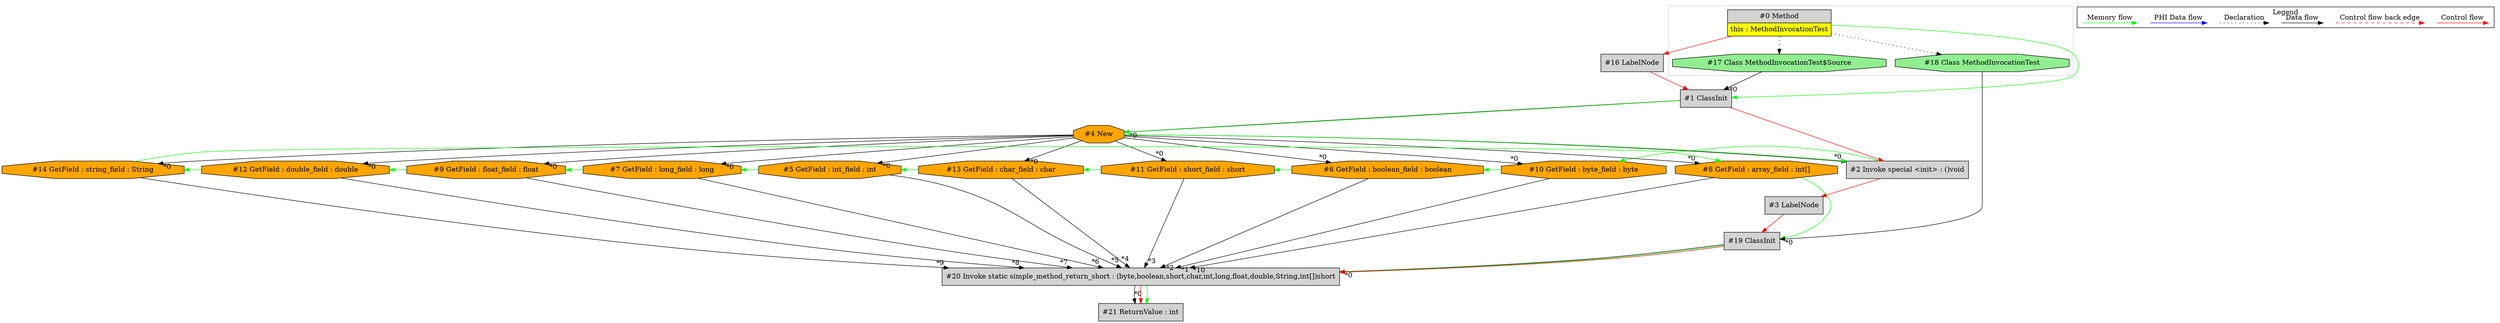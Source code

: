digraph {
 node0[margin="0", label=<<table border="0" cellborder="1" cellspacing="0" cellpadding="5"><tr><td colspan="1">#0 Method</td></tr><tr><td port="prj15" bgcolor="yellow">this : MethodInvocationTest</td></tr></table>>,shape=none, fillcolor=lightgrey, style=filled];
 node16[label="#16 LabelNode",shape=box, fillcolor=lightgrey, style=filled];
 node0 -> node16[labeldistance=2, color=red, fontcolor=red];
 node1[label="#1 ClassInit",shape=box, fillcolor=lightgrey, style=filled];
 node17 -> node1[headlabel="*0", labeldistance=2];
 node16 -> node1[labeldistance=2, color=red, fontcolor=red];
 node0 -> node1[labeldistance=2, color=green, constraint=false];
 node17[label="#17 Class MethodInvocationTest$Source",shape=octagon, fillcolor=lightgreen, style=filled];
 node0 -> node17[style=dotted];
 node2[label="#2 Invoke special <init> : ()void",shape=box, fillcolor=lightgrey, style=filled];
 node4 -> node2[headlabel="*0", labeldistance=2];
 node1 -> node2[labeldistance=2, color=red, fontcolor=red];
 node4 -> node2[labeldistance=2, color=green, constraint=false];
 node4[label="#4 New",shape=octagon, fillcolor=orange, style=filled];
 node1 -> node4[headlabel="*0", labeldistance=2];
 node1 -> node4[labeldistance=2, color=green, constraint=false];
 node14[label="#14 GetField : string_field : String",shape=octagon, fillcolor=orange, style=filled];
 node4 -> node14[headlabel="*0", labeldistance=2];
 node12 -> node14[labeldistance=2, color=green, constraint=false];
 node12[label="#12 GetField : double_field : double",shape=octagon, fillcolor=orange, style=filled];
 node4 -> node12[headlabel="*0", labeldistance=2];
 node9 -> node12[labeldistance=2, color=green, constraint=false];
 node9[label="#9 GetField : float_field : float",shape=octagon, fillcolor=orange, style=filled];
 node4 -> node9[headlabel="*0", labeldistance=2];
 node7 -> node9[labeldistance=2, color=green, constraint=false];
 node7[label="#7 GetField : long_field : long",shape=octagon, fillcolor=orange, style=filled];
 node4 -> node7[headlabel="*0", labeldistance=2];
 node5 -> node7[labeldistance=2, color=green, constraint=false];
 node5[label="#5 GetField : int_field : int",shape=octagon, fillcolor=orange, style=filled];
 node4 -> node5[headlabel="*0", labeldistance=2];
 node13 -> node5[labeldistance=2, color=green, constraint=false];
 node13[label="#13 GetField : char_field : char",shape=octagon, fillcolor=orange, style=filled];
 node4 -> node13[headlabel="*0", labeldistance=2];
 node11 -> node13[labeldistance=2, color=green, constraint=false];
 node11[label="#11 GetField : short_field : short",shape=octagon, fillcolor=orange, style=filled];
 node4 -> node11[headlabel="*0", labeldistance=2];
 node6 -> node11[labeldistance=2, color=green, constraint=false];
 node6[label="#6 GetField : boolean_field : boolean",shape=octagon, fillcolor=orange, style=filled];
 node4 -> node6[headlabel="*0", labeldistance=2];
 node10 -> node6[labeldistance=2, color=green, constraint=false];
 node10[label="#10 GetField : byte_field : byte",shape=octagon, fillcolor=orange, style=filled];
 node4 -> node10[headlabel="*0", labeldistance=2];
 node2 -> node10[labeldistance=2, color=green, constraint=false];
 node20[label="#20 Invoke static simple_method_return_short : (byte,boolean,short,char,int,long,float,double,String,int[])short",shape=box, fillcolor=lightgrey, style=filled];
 node19 -> node20[headlabel="*0", labeldistance=2];
 node10 -> node20[headlabel="*1", labeldistance=2];
 node6 -> node20[headlabel="*2", labeldistance=2];
 node11 -> node20[headlabel="*3", labeldistance=2];
 node13 -> node20[headlabel="*4", labeldistance=2];
 node5 -> node20[headlabel="*5", labeldistance=2];
 node7 -> node20[headlabel="*6", labeldistance=2];
 node9 -> node20[headlabel="*7", labeldistance=2];
 node12 -> node20[headlabel="*8", labeldistance=2];
 node14 -> node20[headlabel="*9", labeldistance=2];
 node8 -> node20[headlabel="*10", labeldistance=2];
 node19 -> node20[labeldistance=2, color=green, constraint=false];
 node19 -> node20[labeldistance=2, color=red, fontcolor=red];
 node19[label="#19 ClassInit",shape=box, fillcolor=lightgrey, style=filled];
 node18 -> node19[headlabel="*0", labeldistance=2];
 node8 -> node19[labeldistance=2, color=green, constraint=false];
 node3 -> node19[labeldistance=2, color=red, fontcolor=red];
 node3[label="#3 LabelNode",shape=box, fillcolor=lightgrey, style=filled];
 node2 -> node3[labeldistance=2, color=red, fontcolor=red];
 node8[label="#8 GetField : array_field : int[]",shape=octagon, fillcolor=orange, style=filled];
 node4 -> node8[headlabel="*0", labeldistance=2];
 node14 -> node8[labeldistance=2, color=green, constraint=false];
 node18[label="#18 Class MethodInvocationTest",shape=octagon, fillcolor=lightgreen, style=filled];
 node0 -> node18[style=dotted];
 node21[label="#21 ReturnValue : int",shape=box, fillcolor=lightgrey, style=filled];
 node20 -> node21[headlabel="*0", labeldistance=2];
 node20 -> node21[labeldistance=2, color=red, fontcolor=red];
 node20 -> node21[labeldistance=2, color=green, constraint=false];
 subgraph cluster_0 {
  color=lightgray;
  node0;
  node17;
  node18;
 }
 subgraph cluster_000 {
  label = "Legend";
  node [shape=point]
  {
   rank=same;
   c0 [style = invis];
   c1 [style = invis];
   c2 [style = invis];
   c3 [style = invis];
   d0 [style = invis];
   d1 [style = invis];
   d2 [style = invis];
   d3 [style = invis];
   d4 [style = invis];
   d5 [style = invis];
   d6 [style = invis];
   d7 [style = invis];
  }
  c0 -> c1 [label="Control flow", style=solid, color=red]
  c2 -> c3 [label="Control flow back edge", style=dashed, color=red]
  d0 -> d1 [label="Data flow"]
  d2 -> d3 [label="Declaration", style=dotted]
  d4 -> d5 [label="PHI Data flow", color=blue]
  d6 -> d7 [label="Memory flow", color=green]
 }

}
